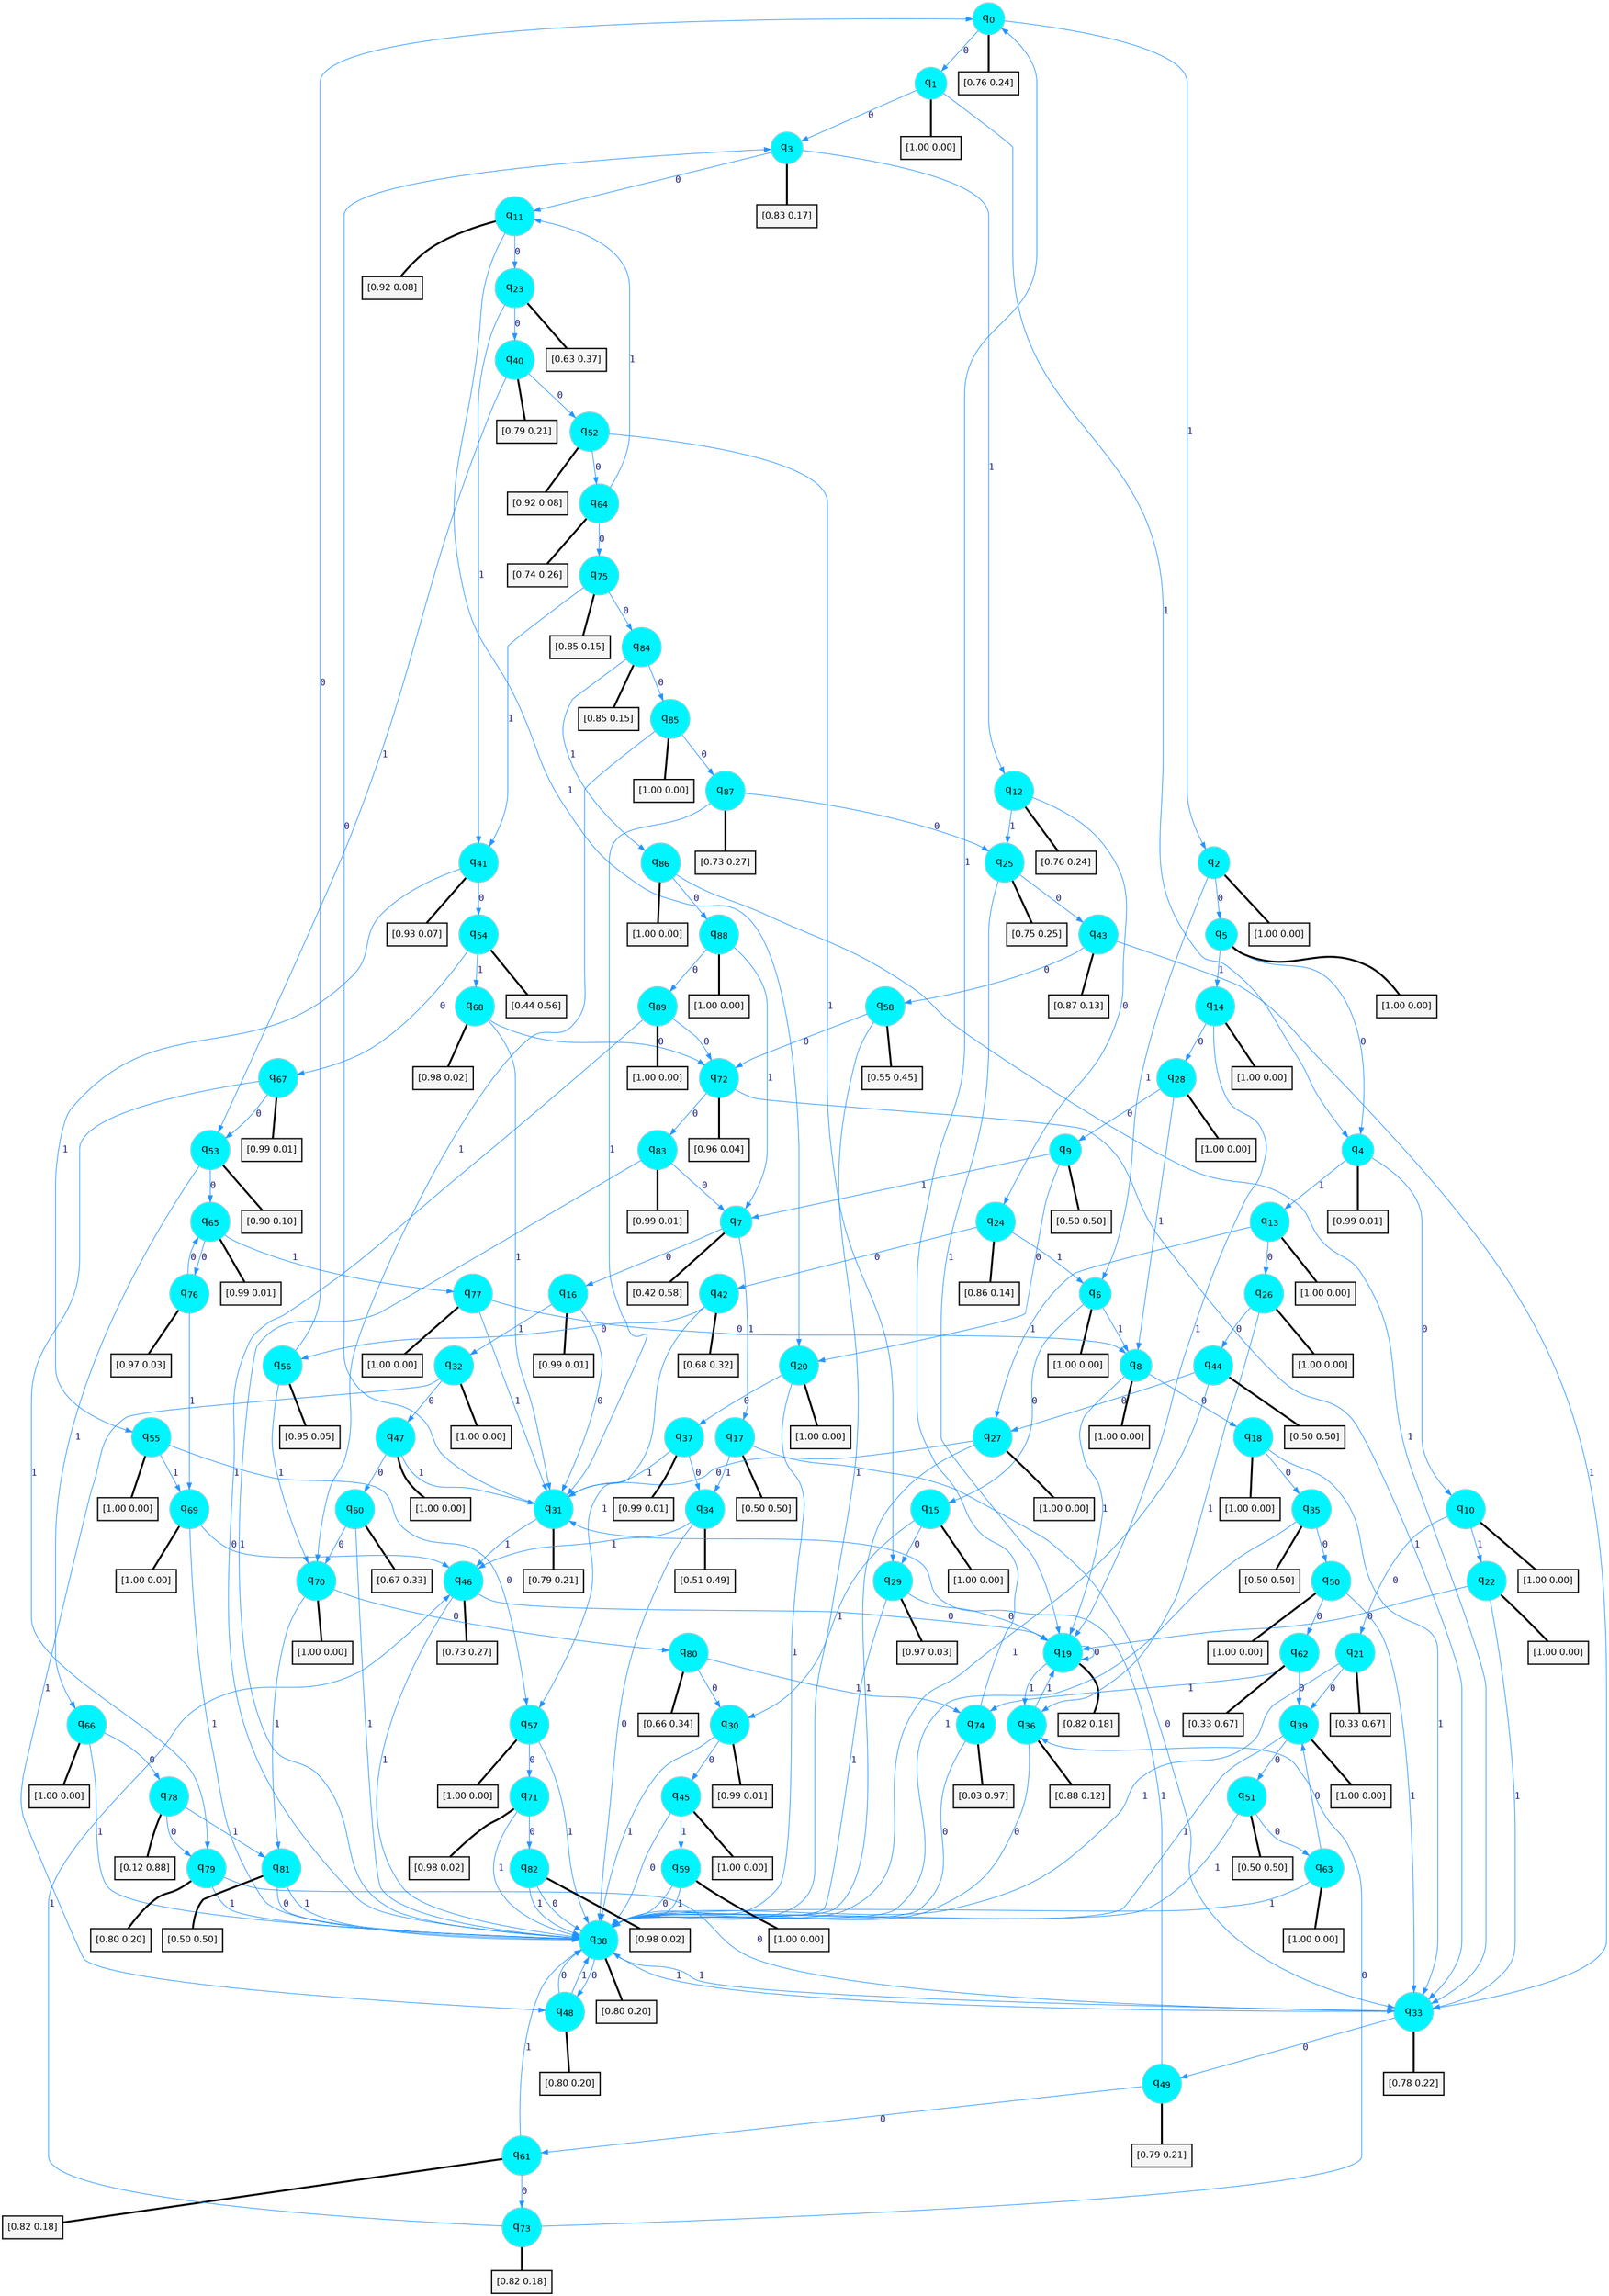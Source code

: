 digraph G {
graph [
bgcolor=transparent, dpi=300, rankdir=TD, size="40,25"];
node [
color=gray, fillcolor=turquoise1, fontcolor=black, fontname=Helvetica, fontsize=16, fontweight=bold, shape=circle, style=filled];
edge [
arrowsize=1, color=dodgerblue1, fontcolor=midnightblue, fontname=courier, fontweight=bold, penwidth=1, style=solid, weight=20];
0[label=<q<SUB>0</SUB>>];
1[label=<q<SUB>1</SUB>>];
2[label=<q<SUB>2</SUB>>];
3[label=<q<SUB>3</SUB>>];
4[label=<q<SUB>4</SUB>>];
5[label=<q<SUB>5</SUB>>];
6[label=<q<SUB>6</SUB>>];
7[label=<q<SUB>7</SUB>>];
8[label=<q<SUB>8</SUB>>];
9[label=<q<SUB>9</SUB>>];
10[label=<q<SUB>10</SUB>>];
11[label=<q<SUB>11</SUB>>];
12[label=<q<SUB>12</SUB>>];
13[label=<q<SUB>13</SUB>>];
14[label=<q<SUB>14</SUB>>];
15[label=<q<SUB>15</SUB>>];
16[label=<q<SUB>16</SUB>>];
17[label=<q<SUB>17</SUB>>];
18[label=<q<SUB>18</SUB>>];
19[label=<q<SUB>19</SUB>>];
20[label=<q<SUB>20</SUB>>];
21[label=<q<SUB>21</SUB>>];
22[label=<q<SUB>22</SUB>>];
23[label=<q<SUB>23</SUB>>];
24[label=<q<SUB>24</SUB>>];
25[label=<q<SUB>25</SUB>>];
26[label=<q<SUB>26</SUB>>];
27[label=<q<SUB>27</SUB>>];
28[label=<q<SUB>28</SUB>>];
29[label=<q<SUB>29</SUB>>];
30[label=<q<SUB>30</SUB>>];
31[label=<q<SUB>31</SUB>>];
32[label=<q<SUB>32</SUB>>];
33[label=<q<SUB>33</SUB>>];
34[label=<q<SUB>34</SUB>>];
35[label=<q<SUB>35</SUB>>];
36[label=<q<SUB>36</SUB>>];
37[label=<q<SUB>37</SUB>>];
38[label=<q<SUB>38</SUB>>];
39[label=<q<SUB>39</SUB>>];
40[label=<q<SUB>40</SUB>>];
41[label=<q<SUB>41</SUB>>];
42[label=<q<SUB>42</SUB>>];
43[label=<q<SUB>43</SUB>>];
44[label=<q<SUB>44</SUB>>];
45[label=<q<SUB>45</SUB>>];
46[label=<q<SUB>46</SUB>>];
47[label=<q<SUB>47</SUB>>];
48[label=<q<SUB>48</SUB>>];
49[label=<q<SUB>49</SUB>>];
50[label=<q<SUB>50</SUB>>];
51[label=<q<SUB>51</SUB>>];
52[label=<q<SUB>52</SUB>>];
53[label=<q<SUB>53</SUB>>];
54[label=<q<SUB>54</SUB>>];
55[label=<q<SUB>55</SUB>>];
56[label=<q<SUB>56</SUB>>];
57[label=<q<SUB>57</SUB>>];
58[label=<q<SUB>58</SUB>>];
59[label=<q<SUB>59</SUB>>];
60[label=<q<SUB>60</SUB>>];
61[label=<q<SUB>61</SUB>>];
62[label=<q<SUB>62</SUB>>];
63[label=<q<SUB>63</SUB>>];
64[label=<q<SUB>64</SUB>>];
65[label=<q<SUB>65</SUB>>];
66[label=<q<SUB>66</SUB>>];
67[label=<q<SUB>67</SUB>>];
68[label=<q<SUB>68</SUB>>];
69[label=<q<SUB>69</SUB>>];
70[label=<q<SUB>70</SUB>>];
71[label=<q<SUB>71</SUB>>];
72[label=<q<SUB>72</SUB>>];
73[label=<q<SUB>73</SUB>>];
74[label=<q<SUB>74</SUB>>];
75[label=<q<SUB>75</SUB>>];
76[label=<q<SUB>76</SUB>>];
77[label=<q<SUB>77</SUB>>];
78[label=<q<SUB>78</SUB>>];
79[label=<q<SUB>79</SUB>>];
80[label=<q<SUB>80</SUB>>];
81[label=<q<SUB>81</SUB>>];
82[label=<q<SUB>82</SUB>>];
83[label=<q<SUB>83</SUB>>];
84[label=<q<SUB>84</SUB>>];
85[label=<q<SUB>85</SUB>>];
86[label=<q<SUB>86</SUB>>];
87[label=<q<SUB>87</SUB>>];
88[label=<q<SUB>88</SUB>>];
89[label=<q<SUB>89</SUB>>];
90[label="[0.76 0.24]", shape=box,fontcolor=black, fontname=Helvetica, fontsize=14, penwidth=2, fillcolor=whitesmoke,color=black];
91[label="[1.00 0.00]", shape=box,fontcolor=black, fontname=Helvetica, fontsize=14, penwidth=2, fillcolor=whitesmoke,color=black];
92[label="[1.00 0.00]", shape=box,fontcolor=black, fontname=Helvetica, fontsize=14, penwidth=2, fillcolor=whitesmoke,color=black];
93[label="[0.83 0.17]", shape=box,fontcolor=black, fontname=Helvetica, fontsize=14, penwidth=2, fillcolor=whitesmoke,color=black];
94[label="[0.99 0.01]", shape=box,fontcolor=black, fontname=Helvetica, fontsize=14, penwidth=2, fillcolor=whitesmoke,color=black];
95[label="[1.00 0.00]", shape=box,fontcolor=black, fontname=Helvetica, fontsize=14, penwidth=2, fillcolor=whitesmoke,color=black];
96[label="[1.00 0.00]", shape=box,fontcolor=black, fontname=Helvetica, fontsize=14, penwidth=2, fillcolor=whitesmoke,color=black];
97[label="[0.42 0.58]", shape=box,fontcolor=black, fontname=Helvetica, fontsize=14, penwidth=2, fillcolor=whitesmoke,color=black];
98[label="[1.00 0.00]", shape=box,fontcolor=black, fontname=Helvetica, fontsize=14, penwidth=2, fillcolor=whitesmoke,color=black];
99[label="[0.50 0.50]", shape=box,fontcolor=black, fontname=Helvetica, fontsize=14, penwidth=2, fillcolor=whitesmoke,color=black];
100[label="[1.00 0.00]", shape=box,fontcolor=black, fontname=Helvetica, fontsize=14, penwidth=2, fillcolor=whitesmoke,color=black];
101[label="[0.92 0.08]", shape=box,fontcolor=black, fontname=Helvetica, fontsize=14, penwidth=2, fillcolor=whitesmoke,color=black];
102[label="[0.76 0.24]", shape=box,fontcolor=black, fontname=Helvetica, fontsize=14, penwidth=2, fillcolor=whitesmoke,color=black];
103[label="[1.00 0.00]", shape=box,fontcolor=black, fontname=Helvetica, fontsize=14, penwidth=2, fillcolor=whitesmoke,color=black];
104[label="[1.00 0.00]", shape=box,fontcolor=black, fontname=Helvetica, fontsize=14, penwidth=2, fillcolor=whitesmoke,color=black];
105[label="[1.00 0.00]", shape=box,fontcolor=black, fontname=Helvetica, fontsize=14, penwidth=2, fillcolor=whitesmoke,color=black];
106[label="[0.99 0.01]", shape=box,fontcolor=black, fontname=Helvetica, fontsize=14, penwidth=2, fillcolor=whitesmoke,color=black];
107[label="[0.50 0.50]", shape=box,fontcolor=black, fontname=Helvetica, fontsize=14, penwidth=2, fillcolor=whitesmoke,color=black];
108[label="[1.00 0.00]", shape=box,fontcolor=black, fontname=Helvetica, fontsize=14, penwidth=2, fillcolor=whitesmoke,color=black];
109[label="[0.82 0.18]", shape=box,fontcolor=black, fontname=Helvetica, fontsize=14, penwidth=2, fillcolor=whitesmoke,color=black];
110[label="[1.00 0.00]", shape=box,fontcolor=black, fontname=Helvetica, fontsize=14, penwidth=2, fillcolor=whitesmoke,color=black];
111[label="[0.33 0.67]", shape=box,fontcolor=black, fontname=Helvetica, fontsize=14, penwidth=2, fillcolor=whitesmoke,color=black];
112[label="[1.00 0.00]", shape=box,fontcolor=black, fontname=Helvetica, fontsize=14, penwidth=2, fillcolor=whitesmoke,color=black];
113[label="[0.63 0.37]", shape=box,fontcolor=black, fontname=Helvetica, fontsize=14, penwidth=2, fillcolor=whitesmoke,color=black];
114[label="[0.86 0.14]", shape=box,fontcolor=black, fontname=Helvetica, fontsize=14, penwidth=2, fillcolor=whitesmoke,color=black];
115[label="[0.75 0.25]", shape=box,fontcolor=black, fontname=Helvetica, fontsize=14, penwidth=2, fillcolor=whitesmoke,color=black];
116[label="[1.00 0.00]", shape=box,fontcolor=black, fontname=Helvetica, fontsize=14, penwidth=2, fillcolor=whitesmoke,color=black];
117[label="[1.00 0.00]", shape=box,fontcolor=black, fontname=Helvetica, fontsize=14, penwidth=2, fillcolor=whitesmoke,color=black];
118[label="[1.00 0.00]", shape=box,fontcolor=black, fontname=Helvetica, fontsize=14, penwidth=2, fillcolor=whitesmoke,color=black];
119[label="[0.97 0.03]", shape=box,fontcolor=black, fontname=Helvetica, fontsize=14, penwidth=2, fillcolor=whitesmoke,color=black];
120[label="[0.99 0.01]", shape=box,fontcolor=black, fontname=Helvetica, fontsize=14, penwidth=2, fillcolor=whitesmoke,color=black];
121[label="[0.79 0.21]", shape=box,fontcolor=black, fontname=Helvetica, fontsize=14, penwidth=2, fillcolor=whitesmoke,color=black];
122[label="[1.00 0.00]", shape=box,fontcolor=black, fontname=Helvetica, fontsize=14, penwidth=2, fillcolor=whitesmoke,color=black];
123[label="[0.78 0.22]", shape=box,fontcolor=black, fontname=Helvetica, fontsize=14, penwidth=2, fillcolor=whitesmoke,color=black];
124[label="[0.51 0.49]", shape=box,fontcolor=black, fontname=Helvetica, fontsize=14, penwidth=2, fillcolor=whitesmoke,color=black];
125[label="[0.50 0.50]", shape=box,fontcolor=black, fontname=Helvetica, fontsize=14, penwidth=2, fillcolor=whitesmoke,color=black];
126[label="[0.88 0.12]", shape=box,fontcolor=black, fontname=Helvetica, fontsize=14, penwidth=2, fillcolor=whitesmoke,color=black];
127[label="[0.99 0.01]", shape=box,fontcolor=black, fontname=Helvetica, fontsize=14, penwidth=2, fillcolor=whitesmoke,color=black];
128[label="[0.80 0.20]", shape=box,fontcolor=black, fontname=Helvetica, fontsize=14, penwidth=2, fillcolor=whitesmoke,color=black];
129[label="[1.00 0.00]", shape=box,fontcolor=black, fontname=Helvetica, fontsize=14, penwidth=2, fillcolor=whitesmoke,color=black];
130[label="[0.79 0.21]", shape=box,fontcolor=black, fontname=Helvetica, fontsize=14, penwidth=2, fillcolor=whitesmoke,color=black];
131[label="[0.93 0.07]", shape=box,fontcolor=black, fontname=Helvetica, fontsize=14, penwidth=2, fillcolor=whitesmoke,color=black];
132[label="[0.68 0.32]", shape=box,fontcolor=black, fontname=Helvetica, fontsize=14, penwidth=2, fillcolor=whitesmoke,color=black];
133[label="[0.87 0.13]", shape=box,fontcolor=black, fontname=Helvetica, fontsize=14, penwidth=2, fillcolor=whitesmoke,color=black];
134[label="[0.50 0.50]", shape=box,fontcolor=black, fontname=Helvetica, fontsize=14, penwidth=2, fillcolor=whitesmoke,color=black];
135[label="[1.00 0.00]", shape=box,fontcolor=black, fontname=Helvetica, fontsize=14, penwidth=2, fillcolor=whitesmoke,color=black];
136[label="[0.73 0.27]", shape=box,fontcolor=black, fontname=Helvetica, fontsize=14, penwidth=2, fillcolor=whitesmoke,color=black];
137[label="[1.00 0.00]", shape=box,fontcolor=black, fontname=Helvetica, fontsize=14, penwidth=2, fillcolor=whitesmoke,color=black];
138[label="[0.80 0.20]", shape=box,fontcolor=black, fontname=Helvetica, fontsize=14, penwidth=2, fillcolor=whitesmoke,color=black];
139[label="[0.79 0.21]", shape=box,fontcolor=black, fontname=Helvetica, fontsize=14, penwidth=2, fillcolor=whitesmoke,color=black];
140[label="[1.00 0.00]", shape=box,fontcolor=black, fontname=Helvetica, fontsize=14, penwidth=2, fillcolor=whitesmoke,color=black];
141[label="[0.50 0.50]", shape=box,fontcolor=black, fontname=Helvetica, fontsize=14, penwidth=2, fillcolor=whitesmoke,color=black];
142[label="[0.92 0.08]", shape=box,fontcolor=black, fontname=Helvetica, fontsize=14, penwidth=2, fillcolor=whitesmoke,color=black];
143[label="[0.90 0.10]", shape=box,fontcolor=black, fontname=Helvetica, fontsize=14, penwidth=2, fillcolor=whitesmoke,color=black];
144[label="[0.44 0.56]", shape=box,fontcolor=black, fontname=Helvetica, fontsize=14, penwidth=2, fillcolor=whitesmoke,color=black];
145[label="[1.00 0.00]", shape=box,fontcolor=black, fontname=Helvetica, fontsize=14, penwidth=2, fillcolor=whitesmoke,color=black];
146[label="[0.95 0.05]", shape=box,fontcolor=black, fontname=Helvetica, fontsize=14, penwidth=2, fillcolor=whitesmoke,color=black];
147[label="[1.00 0.00]", shape=box,fontcolor=black, fontname=Helvetica, fontsize=14, penwidth=2, fillcolor=whitesmoke,color=black];
148[label="[0.55 0.45]", shape=box,fontcolor=black, fontname=Helvetica, fontsize=14, penwidth=2, fillcolor=whitesmoke,color=black];
149[label="[1.00 0.00]", shape=box,fontcolor=black, fontname=Helvetica, fontsize=14, penwidth=2, fillcolor=whitesmoke,color=black];
150[label="[0.67 0.33]", shape=box,fontcolor=black, fontname=Helvetica, fontsize=14, penwidth=2, fillcolor=whitesmoke,color=black];
151[label="[0.82 0.18]", shape=box,fontcolor=black, fontname=Helvetica, fontsize=14, penwidth=2, fillcolor=whitesmoke,color=black];
152[label="[0.33 0.67]", shape=box,fontcolor=black, fontname=Helvetica, fontsize=14, penwidth=2, fillcolor=whitesmoke,color=black];
153[label="[1.00 0.00]", shape=box,fontcolor=black, fontname=Helvetica, fontsize=14, penwidth=2, fillcolor=whitesmoke,color=black];
154[label="[0.74 0.26]", shape=box,fontcolor=black, fontname=Helvetica, fontsize=14, penwidth=2, fillcolor=whitesmoke,color=black];
155[label="[0.99 0.01]", shape=box,fontcolor=black, fontname=Helvetica, fontsize=14, penwidth=2, fillcolor=whitesmoke,color=black];
156[label="[1.00 0.00]", shape=box,fontcolor=black, fontname=Helvetica, fontsize=14, penwidth=2, fillcolor=whitesmoke,color=black];
157[label="[0.99 0.01]", shape=box,fontcolor=black, fontname=Helvetica, fontsize=14, penwidth=2, fillcolor=whitesmoke,color=black];
158[label="[0.98 0.02]", shape=box,fontcolor=black, fontname=Helvetica, fontsize=14, penwidth=2, fillcolor=whitesmoke,color=black];
159[label="[1.00 0.00]", shape=box,fontcolor=black, fontname=Helvetica, fontsize=14, penwidth=2, fillcolor=whitesmoke,color=black];
160[label="[1.00 0.00]", shape=box,fontcolor=black, fontname=Helvetica, fontsize=14, penwidth=2, fillcolor=whitesmoke,color=black];
161[label="[0.98 0.02]", shape=box,fontcolor=black, fontname=Helvetica, fontsize=14, penwidth=2, fillcolor=whitesmoke,color=black];
162[label="[0.96 0.04]", shape=box,fontcolor=black, fontname=Helvetica, fontsize=14, penwidth=2, fillcolor=whitesmoke,color=black];
163[label="[0.82 0.18]", shape=box,fontcolor=black, fontname=Helvetica, fontsize=14, penwidth=2, fillcolor=whitesmoke,color=black];
164[label="[0.03 0.97]", shape=box,fontcolor=black, fontname=Helvetica, fontsize=14, penwidth=2, fillcolor=whitesmoke,color=black];
165[label="[0.85 0.15]", shape=box,fontcolor=black, fontname=Helvetica, fontsize=14, penwidth=2, fillcolor=whitesmoke,color=black];
166[label="[0.97 0.03]", shape=box,fontcolor=black, fontname=Helvetica, fontsize=14, penwidth=2, fillcolor=whitesmoke,color=black];
167[label="[1.00 0.00]", shape=box,fontcolor=black, fontname=Helvetica, fontsize=14, penwidth=2, fillcolor=whitesmoke,color=black];
168[label="[0.12 0.88]", shape=box,fontcolor=black, fontname=Helvetica, fontsize=14, penwidth=2, fillcolor=whitesmoke,color=black];
169[label="[0.80 0.20]", shape=box,fontcolor=black, fontname=Helvetica, fontsize=14, penwidth=2, fillcolor=whitesmoke,color=black];
170[label="[0.66 0.34]", shape=box,fontcolor=black, fontname=Helvetica, fontsize=14, penwidth=2, fillcolor=whitesmoke,color=black];
171[label="[0.50 0.50]", shape=box,fontcolor=black, fontname=Helvetica, fontsize=14, penwidth=2, fillcolor=whitesmoke,color=black];
172[label="[0.98 0.02]", shape=box,fontcolor=black, fontname=Helvetica, fontsize=14, penwidth=2, fillcolor=whitesmoke,color=black];
173[label="[0.99 0.01]", shape=box,fontcolor=black, fontname=Helvetica, fontsize=14, penwidth=2, fillcolor=whitesmoke,color=black];
174[label="[0.85 0.15]", shape=box,fontcolor=black, fontname=Helvetica, fontsize=14, penwidth=2, fillcolor=whitesmoke,color=black];
175[label="[1.00 0.00]", shape=box,fontcolor=black, fontname=Helvetica, fontsize=14, penwidth=2, fillcolor=whitesmoke,color=black];
176[label="[1.00 0.00]", shape=box,fontcolor=black, fontname=Helvetica, fontsize=14, penwidth=2, fillcolor=whitesmoke,color=black];
177[label="[0.73 0.27]", shape=box,fontcolor=black, fontname=Helvetica, fontsize=14, penwidth=2, fillcolor=whitesmoke,color=black];
178[label="[1.00 0.00]", shape=box,fontcolor=black, fontname=Helvetica, fontsize=14, penwidth=2, fillcolor=whitesmoke,color=black];
179[label="[1.00 0.00]", shape=box,fontcolor=black, fontname=Helvetica, fontsize=14, penwidth=2, fillcolor=whitesmoke,color=black];
0->1 [label=0];
0->2 [label=1];
0->90 [arrowhead=none, penwidth=3,color=black];
1->3 [label=0];
1->4 [label=1];
1->91 [arrowhead=none, penwidth=3,color=black];
2->5 [label=0];
2->6 [label=1];
2->92 [arrowhead=none, penwidth=3,color=black];
3->11 [label=0];
3->12 [label=1];
3->93 [arrowhead=none, penwidth=3,color=black];
4->10 [label=0];
4->13 [label=1];
4->94 [arrowhead=none, penwidth=3,color=black];
5->4 [label=0];
5->14 [label=1];
5->95 [arrowhead=none, penwidth=3,color=black];
6->15 [label=0];
6->8 [label=1];
6->96 [arrowhead=none, penwidth=3,color=black];
7->16 [label=0];
7->17 [label=1];
7->97 [arrowhead=none, penwidth=3,color=black];
8->18 [label=0];
8->19 [label=1];
8->98 [arrowhead=none, penwidth=3,color=black];
9->20 [label=0];
9->7 [label=1];
9->99 [arrowhead=none, penwidth=3,color=black];
10->21 [label=0];
10->22 [label=1];
10->100 [arrowhead=none, penwidth=3,color=black];
11->23 [label=0];
11->20 [label=1];
11->101 [arrowhead=none, penwidth=3,color=black];
12->24 [label=0];
12->25 [label=1];
12->102 [arrowhead=none, penwidth=3,color=black];
13->26 [label=0];
13->27 [label=1];
13->103 [arrowhead=none, penwidth=3,color=black];
14->28 [label=0];
14->19 [label=1];
14->104 [arrowhead=none, penwidth=3,color=black];
15->29 [label=0];
15->30 [label=1];
15->105 [arrowhead=none, penwidth=3,color=black];
16->31 [label=0];
16->32 [label=1];
16->106 [arrowhead=none, penwidth=3,color=black];
17->33 [label=0];
17->34 [label=1];
17->107 [arrowhead=none, penwidth=3,color=black];
18->35 [label=0];
18->33 [label=1];
18->108 [arrowhead=none, penwidth=3,color=black];
19->19 [label=0];
19->36 [label=1];
19->109 [arrowhead=none, penwidth=3,color=black];
20->37 [label=0];
20->38 [label=1];
20->110 [arrowhead=none, penwidth=3,color=black];
21->39 [label=0];
21->38 [label=1];
21->111 [arrowhead=none, penwidth=3,color=black];
22->19 [label=0];
22->33 [label=1];
22->112 [arrowhead=none, penwidth=3,color=black];
23->40 [label=0];
23->41 [label=1];
23->113 [arrowhead=none, penwidth=3,color=black];
24->42 [label=0];
24->6 [label=1];
24->114 [arrowhead=none, penwidth=3,color=black];
25->43 [label=0];
25->19 [label=1];
25->115 [arrowhead=none, penwidth=3,color=black];
26->44 [label=0];
26->36 [label=1];
26->116 [arrowhead=none, penwidth=3,color=black];
27->31 [label=0];
27->38 [label=1];
27->117 [arrowhead=none, penwidth=3,color=black];
28->9 [label=0];
28->8 [label=1];
28->118 [arrowhead=none, penwidth=3,color=black];
29->19 [label=0];
29->38 [label=1];
29->119 [arrowhead=none, penwidth=3,color=black];
30->45 [label=0];
30->38 [label=1];
30->120 [arrowhead=none, penwidth=3,color=black];
31->3 [label=0];
31->46 [label=1];
31->121 [arrowhead=none, penwidth=3,color=black];
32->47 [label=0];
32->48 [label=1];
32->122 [arrowhead=none, penwidth=3,color=black];
33->49 [label=0];
33->38 [label=1];
33->123 [arrowhead=none, penwidth=3,color=black];
34->38 [label=0];
34->46 [label=1];
34->124 [arrowhead=none, penwidth=3,color=black];
35->50 [label=0];
35->38 [label=1];
35->125 [arrowhead=none, penwidth=3,color=black];
36->38 [label=0];
36->19 [label=1];
36->126 [arrowhead=none, penwidth=3,color=black];
37->34 [label=0];
37->31 [label=1];
37->127 [arrowhead=none, penwidth=3,color=black];
38->48 [label=0];
38->33 [label=1];
38->128 [arrowhead=none, penwidth=3,color=black];
39->51 [label=0];
39->38 [label=1];
39->129 [arrowhead=none, penwidth=3,color=black];
40->52 [label=0];
40->53 [label=1];
40->130 [arrowhead=none, penwidth=3,color=black];
41->54 [label=0];
41->55 [label=1];
41->131 [arrowhead=none, penwidth=3,color=black];
42->56 [label=0];
42->57 [label=1];
42->132 [arrowhead=none, penwidth=3,color=black];
43->58 [label=0];
43->33 [label=1];
43->133 [arrowhead=none, penwidth=3,color=black];
44->27 [label=0];
44->38 [label=1];
44->134 [arrowhead=none, penwidth=3,color=black];
45->38 [label=0];
45->59 [label=1];
45->135 [arrowhead=none, penwidth=3,color=black];
46->19 [label=0];
46->38 [label=1];
46->136 [arrowhead=none, penwidth=3,color=black];
47->60 [label=0];
47->31 [label=1];
47->137 [arrowhead=none, penwidth=3,color=black];
48->38 [label=0];
48->38 [label=1];
48->138 [arrowhead=none, penwidth=3,color=black];
49->61 [label=0];
49->31 [label=1];
49->139 [arrowhead=none, penwidth=3,color=black];
50->62 [label=0];
50->33 [label=1];
50->140 [arrowhead=none, penwidth=3,color=black];
51->63 [label=0];
51->38 [label=1];
51->141 [arrowhead=none, penwidth=3,color=black];
52->64 [label=0];
52->29 [label=1];
52->142 [arrowhead=none, penwidth=3,color=black];
53->65 [label=0];
53->66 [label=1];
53->143 [arrowhead=none, penwidth=3,color=black];
54->67 [label=0];
54->68 [label=1];
54->144 [arrowhead=none, penwidth=3,color=black];
55->57 [label=0];
55->69 [label=1];
55->145 [arrowhead=none, penwidth=3,color=black];
56->0 [label=0];
56->70 [label=1];
56->146 [arrowhead=none, penwidth=3,color=black];
57->71 [label=0];
57->38 [label=1];
57->147 [arrowhead=none, penwidth=3,color=black];
58->72 [label=0];
58->38 [label=1];
58->148 [arrowhead=none, penwidth=3,color=black];
59->38 [label=0];
59->38 [label=1];
59->149 [arrowhead=none, penwidth=3,color=black];
60->70 [label=0];
60->38 [label=1];
60->150 [arrowhead=none, penwidth=3,color=black];
61->73 [label=0];
61->38 [label=1];
61->151 [arrowhead=none, penwidth=3,color=black];
62->39 [label=0];
62->74 [label=1];
62->152 [arrowhead=none, penwidth=3,color=black];
63->39 [label=0];
63->38 [label=1];
63->153 [arrowhead=none, penwidth=3,color=black];
64->75 [label=0];
64->11 [label=1];
64->154 [arrowhead=none, penwidth=3,color=black];
65->76 [label=0];
65->77 [label=1];
65->155 [arrowhead=none, penwidth=3,color=black];
66->78 [label=0];
66->38 [label=1];
66->156 [arrowhead=none, penwidth=3,color=black];
67->53 [label=0];
67->79 [label=1];
67->157 [arrowhead=none, penwidth=3,color=black];
68->72 [label=0];
68->31 [label=1];
68->158 [arrowhead=none, penwidth=3,color=black];
69->46 [label=0];
69->38 [label=1];
69->159 [arrowhead=none, penwidth=3,color=black];
70->80 [label=0];
70->81 [label=1];
70->160 [arrowhead=none, penwidth=3,color=black];
71->82 [label=0];
71->38 [label=1];
71->161 [arrowhead=none, penwidth=3,color=black];
72->83 [label=0];
72->33 [label=1];
72->162 [arrowhead=none, penwidth=3,color=black];
73->36 [label=0];
73->46 [label=1];
73->163 [arrowhead=none, penwidth=3,color=black];
74->38 [label=0];
74->0 [label=1];
74->164 [arrowhead=none, penwidth=3,color=black];
75->84 [label=0];
75->41 [label=1];
75->165 [arrowhead=none, penwidth=3,color=black];
76->65 [label=0];
76->69 [label=1];
76->166 [arrowhead=none, penwidth=3,color=black];
77->8 [label=0];
77->31 [label=1];
77->167 [arrowhead=none, penwidth=3,color=black];
78->79 [label=0];
78->81 [label=1];
78->168 [arrowhead=none, penwidth=3,color=black];
79->33 [label=0];
79->38 [label=1];
79->169 [arrowhead=none, penwidth=3,color=black];
80->30 [label=0];
80->74 [label=1];
80->170 [arrowhead=none, penwidth=3,color=black];
81->38 [label=0];
81->38 [label=1];
81->171 [arrowhead=none, penwidth=3,color=black];
82->38 [label=0];
82->38 [label=1];
82->172 [arrowhead=none, penwidth=3,color=black];
83->7 [label=0];
83->38 [label=1];
83->173 [arrowhead=none, penwidth=3,color=black];
84->85 [label=0];
84->86 [label=1];
84->174 [arrowhead=none, penwidth=3,color=black];
85->87 [label=0];
85->70 [label=1];
85->175 [arrowhead=none, penwidth=3,color=black];
86->88 [label=0];
86->33 [label=1];
86->176 [arrowhead=none, penwidth=3,color=black];
87->25 [label=0];
87->31 [label=1];
87->177 [arrowhead=none, penwidth=3,color=black];
88->89 [label=0];
88->7 [label=1];
88->178 [arrowhead=none, penwidth=3,color=black];
89->72 [label=0];
89->38 [label=1];
89->179 [arrowhead=none, penwidth=3,color=black];
}
